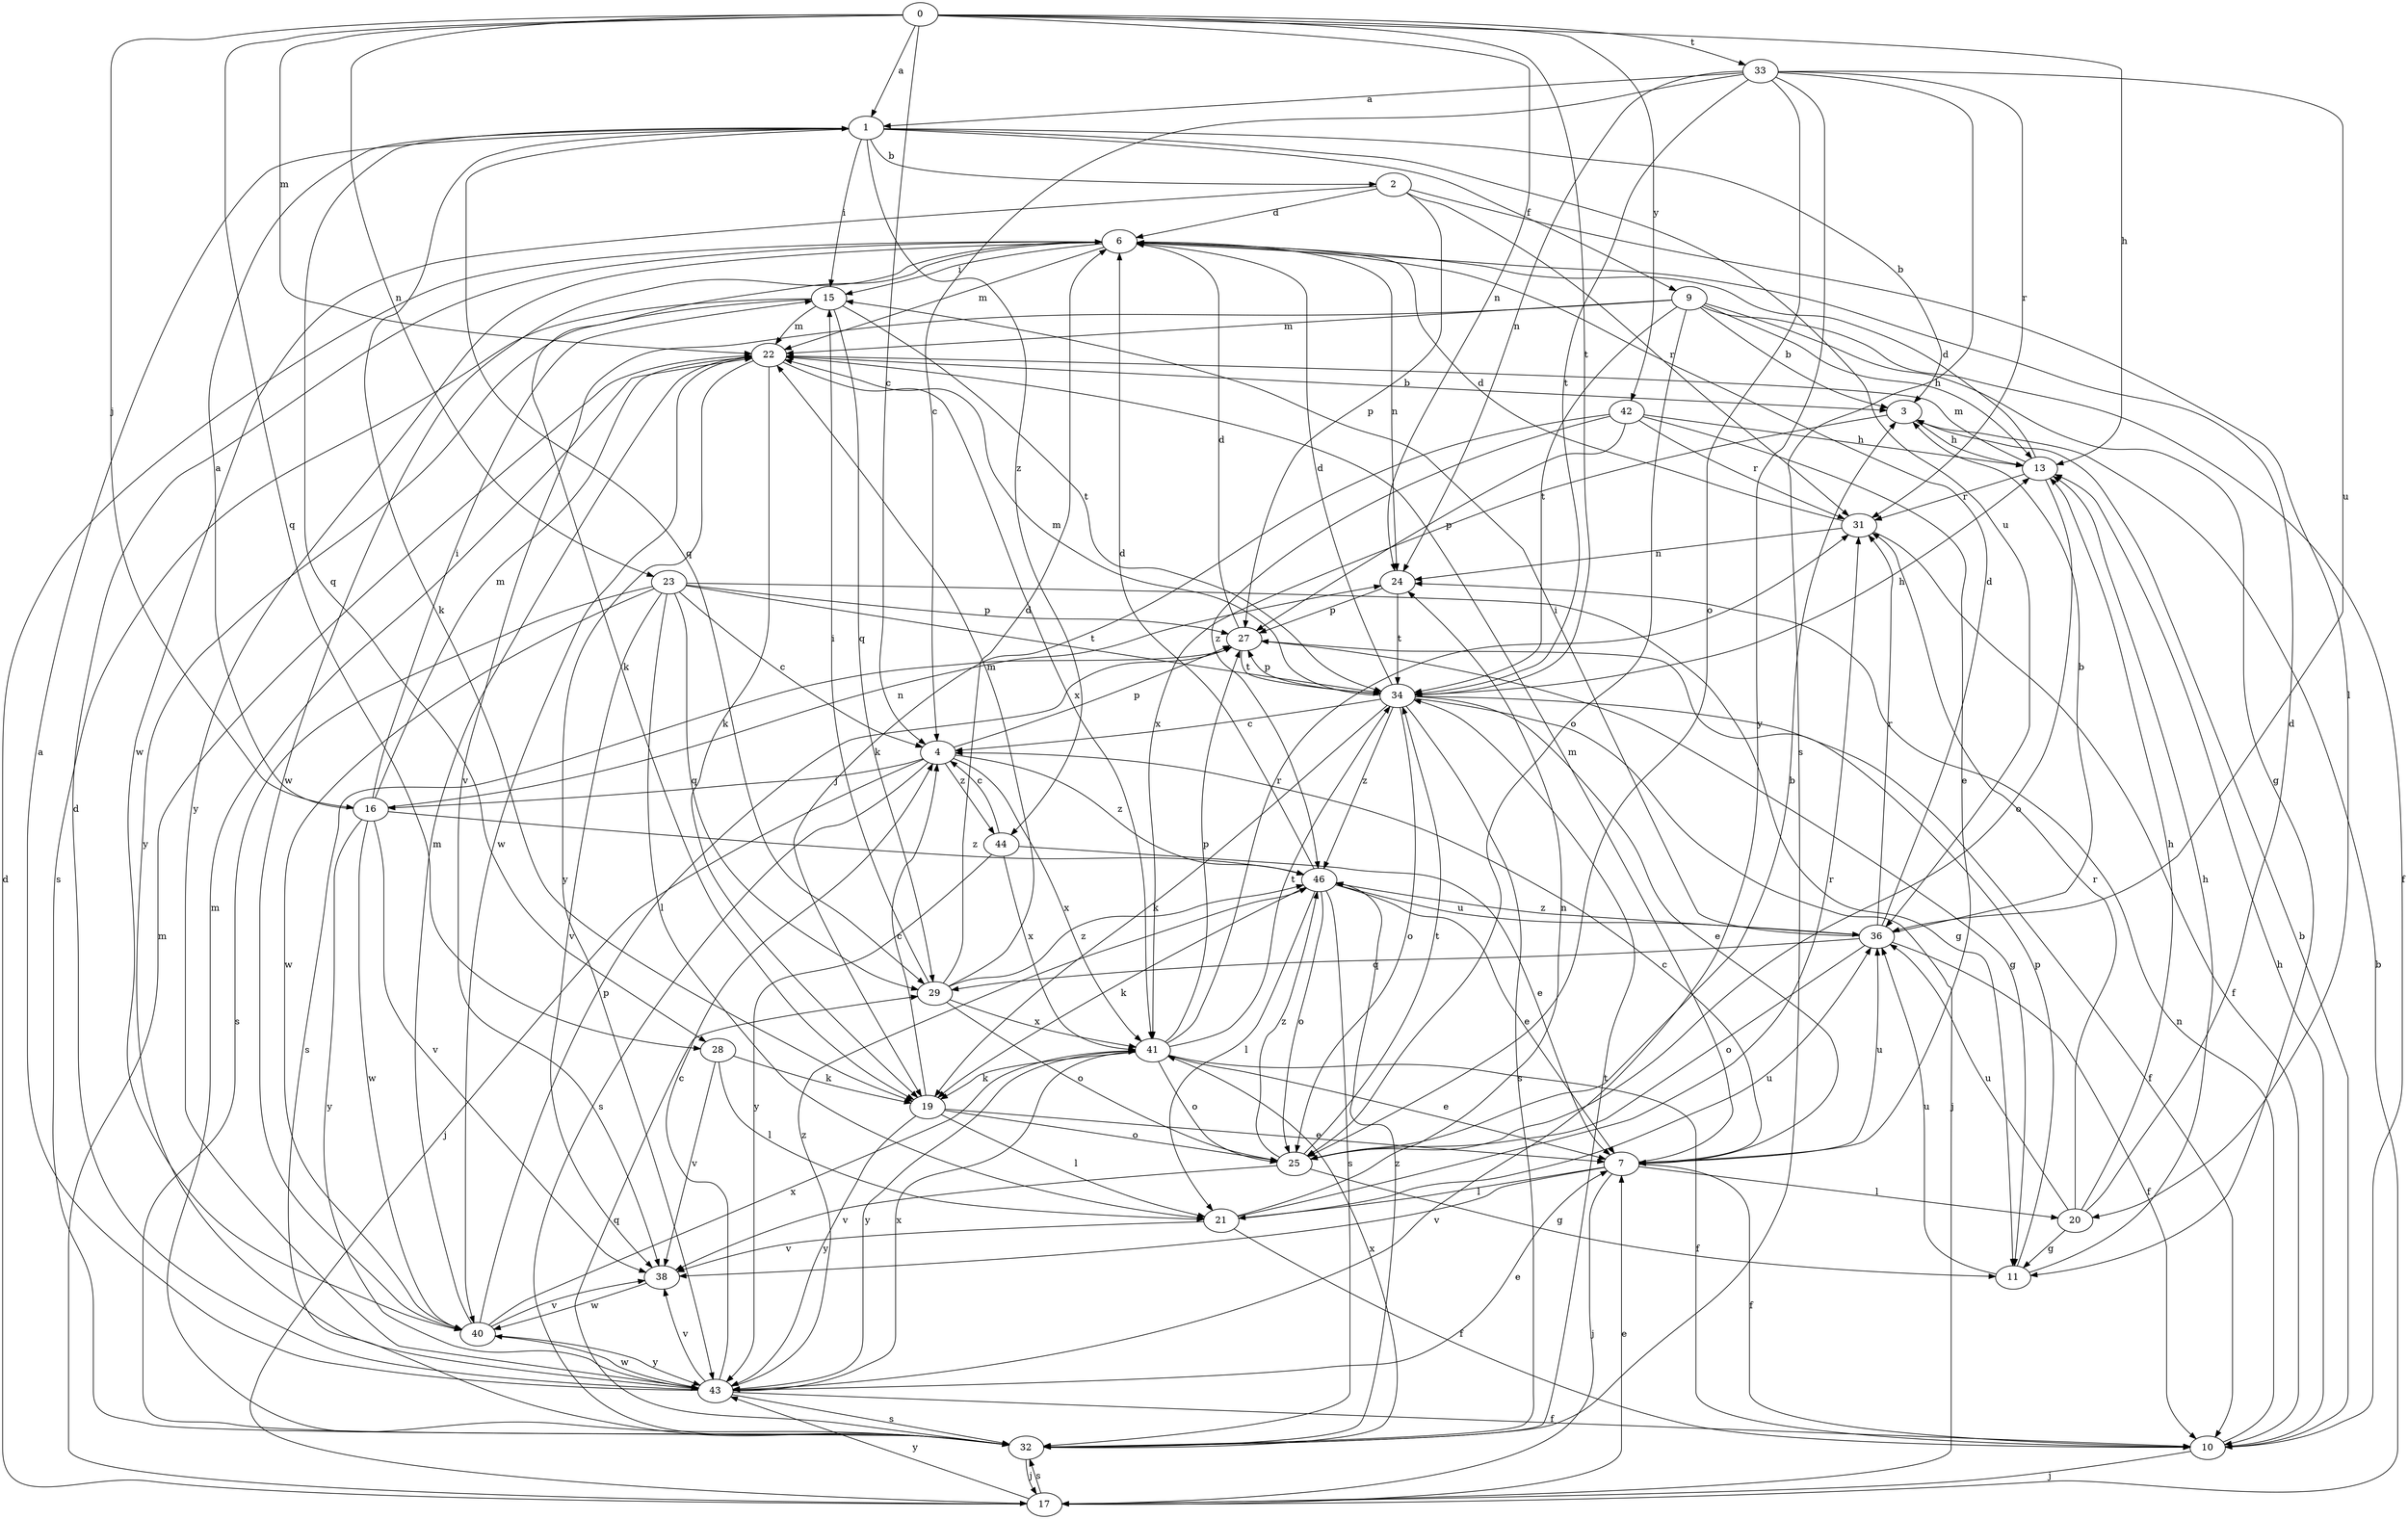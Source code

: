 strict digraph  {
0;
1;
2;
3;
4;
6;
7;
9;
10;
11;
13;
15;
16;
17;
19;
20;
21;
22;
23;
24;
25;
27;
28;
29;
31;
32;
33;
34;
36;
38;
40;
41;
42;
43;
44;
46;
0 -> 1  [label=a];
0 -> 4  [label=c];
0 -> 13  [label=h];
0 -> 16  [label=j];
0 -> 22  [label=m];
0 -> 23  [label=n];
0 -> 24  [label=n];
0 -> 28  [label=q];
0 -> 33  [label=t];
0 -> 34  [label=t];
0 -> 42  [label=y];
1 -> 2  [label=b];
1 -> 3  [label=b];
1 -> 9  [label=f];
1 -> 15  [label=i];
1 -> 19  [label=k];
1 -> 28  [label=q];
1 -> 29  [label=q];
1 -> 36  [label=u];
1 -> 44  [label=z];
2 -> 6  [label=d];
2 -> 20  [label=l];
2 -> 27  [label=p];
2 -> 31  [label=r];
2 -> 40  [label=w];
3 -> 13  [label=h];
3 -> 41  [label=x];
4 -> 16  [label=j];
4 -> 17  [label=j];
4 -> 27  [label=p];
4 -> 32  [label=s];
4 -> 41  [label=x];
4 -> 44  [label=z];
4 -> 46  [label=z];
6 -> 15  [label=i];
6 -> 19  [label=k];
6 -> 22  [label=m];
6 -> 24  [label=n];
6 -> 40  [label=w];
6 -> 43  [label=y];
7 -> 4  [label=c];
7 -> 10  [label=f];
7 -> 17  [label=j];
7 -> 20  [label=l];
7 -> 21  [label=l];
7 -> 22  [label=m];
7 -> 36  [label=u];
7 -> 38  [label=v];
9 -> 3  [label=b];
9 -> 10  [label=f];
9 -> 11  [label=g];
9 -> 13  [label=h];
9 -> 22  [label=m];
9 -> 25  [label=o];
9 -> 34  [label=t];
9 -> 38  [label=v];
10 -> 3  [label=b];
10 -> 13  [label=h];
10 -> 17  [label=j];
10 -> 24  [label=n];
11 -> 13  [label=h];
11 -> 27  [label=p];
11 -> 36  [label=u];
13 -> 6  [label=d];
13 -> 22  [label=m];
13 -> 25  [label=o];
13 -> 31  [label=r];
15 -> 22  [label=m];
15 -> 29  [label=q];
15 -> 32  [label=s];
15 -> 34  [label=t];
15 -> 43  [label=y];
16 -> 1  [label=a];
16 -> 15  [label=i];
16 -> 22  [label=m];
16 -> 24  [label=n];
16 -> 38  [label=v];
16 -> 40  [label=w];
16 -> 43  [label=y];
16 -> 46  [label=z];
17 -> 3  [label=b];
17 -> 6  [label=d];
17 -> 7  [label=e];
17 -> 22  [label=m];
17 -> 32  [label=s];
17 -> 43  [label=y];
19 -> 4  [label=c];
19 -> 7  [label=e];
19 -> 21  [label=l];
19 -> 25  [label=o];
19 -> 43  [label=y];
20 -> 6  [label=d];
20 -> 11  [label=g];
20 -> 13  [label=h];
20 -> 31  [label=r];
20 -> 36  [label=u];
21 -> 10  [label=f];
21 -> 24  [label=n];
21 -> 31  [label=r];
21 -> 36  [label=u];
21 -> 38  [label=v];
22 -> 3  [label=b];
22 -> 19  [label=k];
22 -> 40  [label=w];
22 -> 41  [label=x];
22 -> 43  [label=y];
23 -> 4  [label=c];
23 -> 11  [label=g];
23 -> 21  [label=l];
23 -> 27  [label=p];
23 -> 29  [label=q];
23 -> 32  [label=s];
23 -> 34  [label=t];
23 -> 38  [label=v];
23 -> 40  [label=w];
24 -> 27  [label=p];
24 -> 34  [label=t];
25 -> 3  [label=b];
25 -> 11  [label=g];
25 -> 34  [label=t];
25 -> 38  [label=v];
25 -> 46  [label=z];
27 -> 6  [label=d];
27 -> 11  [label=g];
27 -> 32  [label=s];
27 -> 34  [label=t];
28 -> 19  [label=k];
28 -> 21  [label=l];
28 -> 38  [label=v];
29 -> 6  [label=d];
29 -> 15  [label=i];
29 -> 22  [label=m];
29 -> 25  [label=o];
29 -> 41  [label=x];
29 -> 46  [label=z];
31 -> 6  [label=d];
31 -> 10  [label=f];
31 -> 24  [label=n];
32 -> 17  [label=j];
32 -> 22  [label=m];
32 -> 29  [label=q];
32 -> 34  [label=t];
32 -> 41  [label=x];
32 -> 46  [label=z];
33 -> 1  [label=a];
33 -> 4  [label=c];
33 -> 24  [label=n];
33 -> 25  [label=o];
33 -> 31  [label=r];
33 -> 32  [label=s];
33 -> 34  [label=t];
33 -> 36  [label=u];
33 -> 43  [label=y];
34 -> 4  [label=c];
34 -> 6  [label=d];
34 -> 7  [label=e];
34 -> 10  [label=f];
34 -> 13  [label=h];
34 -> 17  [label=j];
34 -> 19  [label=k];
34 -> 22  [label=m];
34 -> 25  [label=o];
34 -> 27  [label=p];
34 -> 32  [label=s];
34 -> 46  [label=z];
36 -> 3  [label=b];
36 -> 6  [label=d];
36 -> 10  [label=f];
36 -> 15  [label=i];
36 -> 25  [label=o];
36 -> 29  [label=q];
36 -> 31  [label=r];
36 -> 46  [label=z];
38 -> 40  [label=w];
40 -> 22  [label=m];
40 -> 27  [label=p];
40 -> 38  [label=v];
40 -> 41  [label=x];
40 -> 43  [label=y];
41 -> 7  [label=e];
41 -> 10  [label=f];
41 -> 19  [label=k];
41 -> 25  [label=o];
41 -> 27  [label=p];
41 -> 31  [label=r];
41 -> 34  [label=t];
41 -> 43  [label=y];
42 -> 7  [label=e];
42 -> 13  [label=h];
42 -> 19  [label=k];
42 -> 27  [label=p];
42 -> 31  [label=r];
42 -> 46  [label=z];
43 -> 1  [label=a];
43 -> 4  [label=c];
43 -> 6  [label=d];
43 -> 7  [label=e];
43 -> 10  [label=f];
43 -> 32  [label=s];
43 -> 38  [label=v];
43 -> 40  [label=w];
43 -> 41  [label=x];
43 -> 46  [label=z];
44 -> 4  [label=c];
44 -> 7  [label=e];
44 -> 41  [label=x];
44 -> 43  [label=y];
46 -> 6  [label=d];
46 -> 7  [label=e];
46 -> 19  [label=k];
46 -> 21  [label=l];
46 -> 25  [label=o];
46 -> 32  [label=s];
46 -> 36  [label=u];
}
